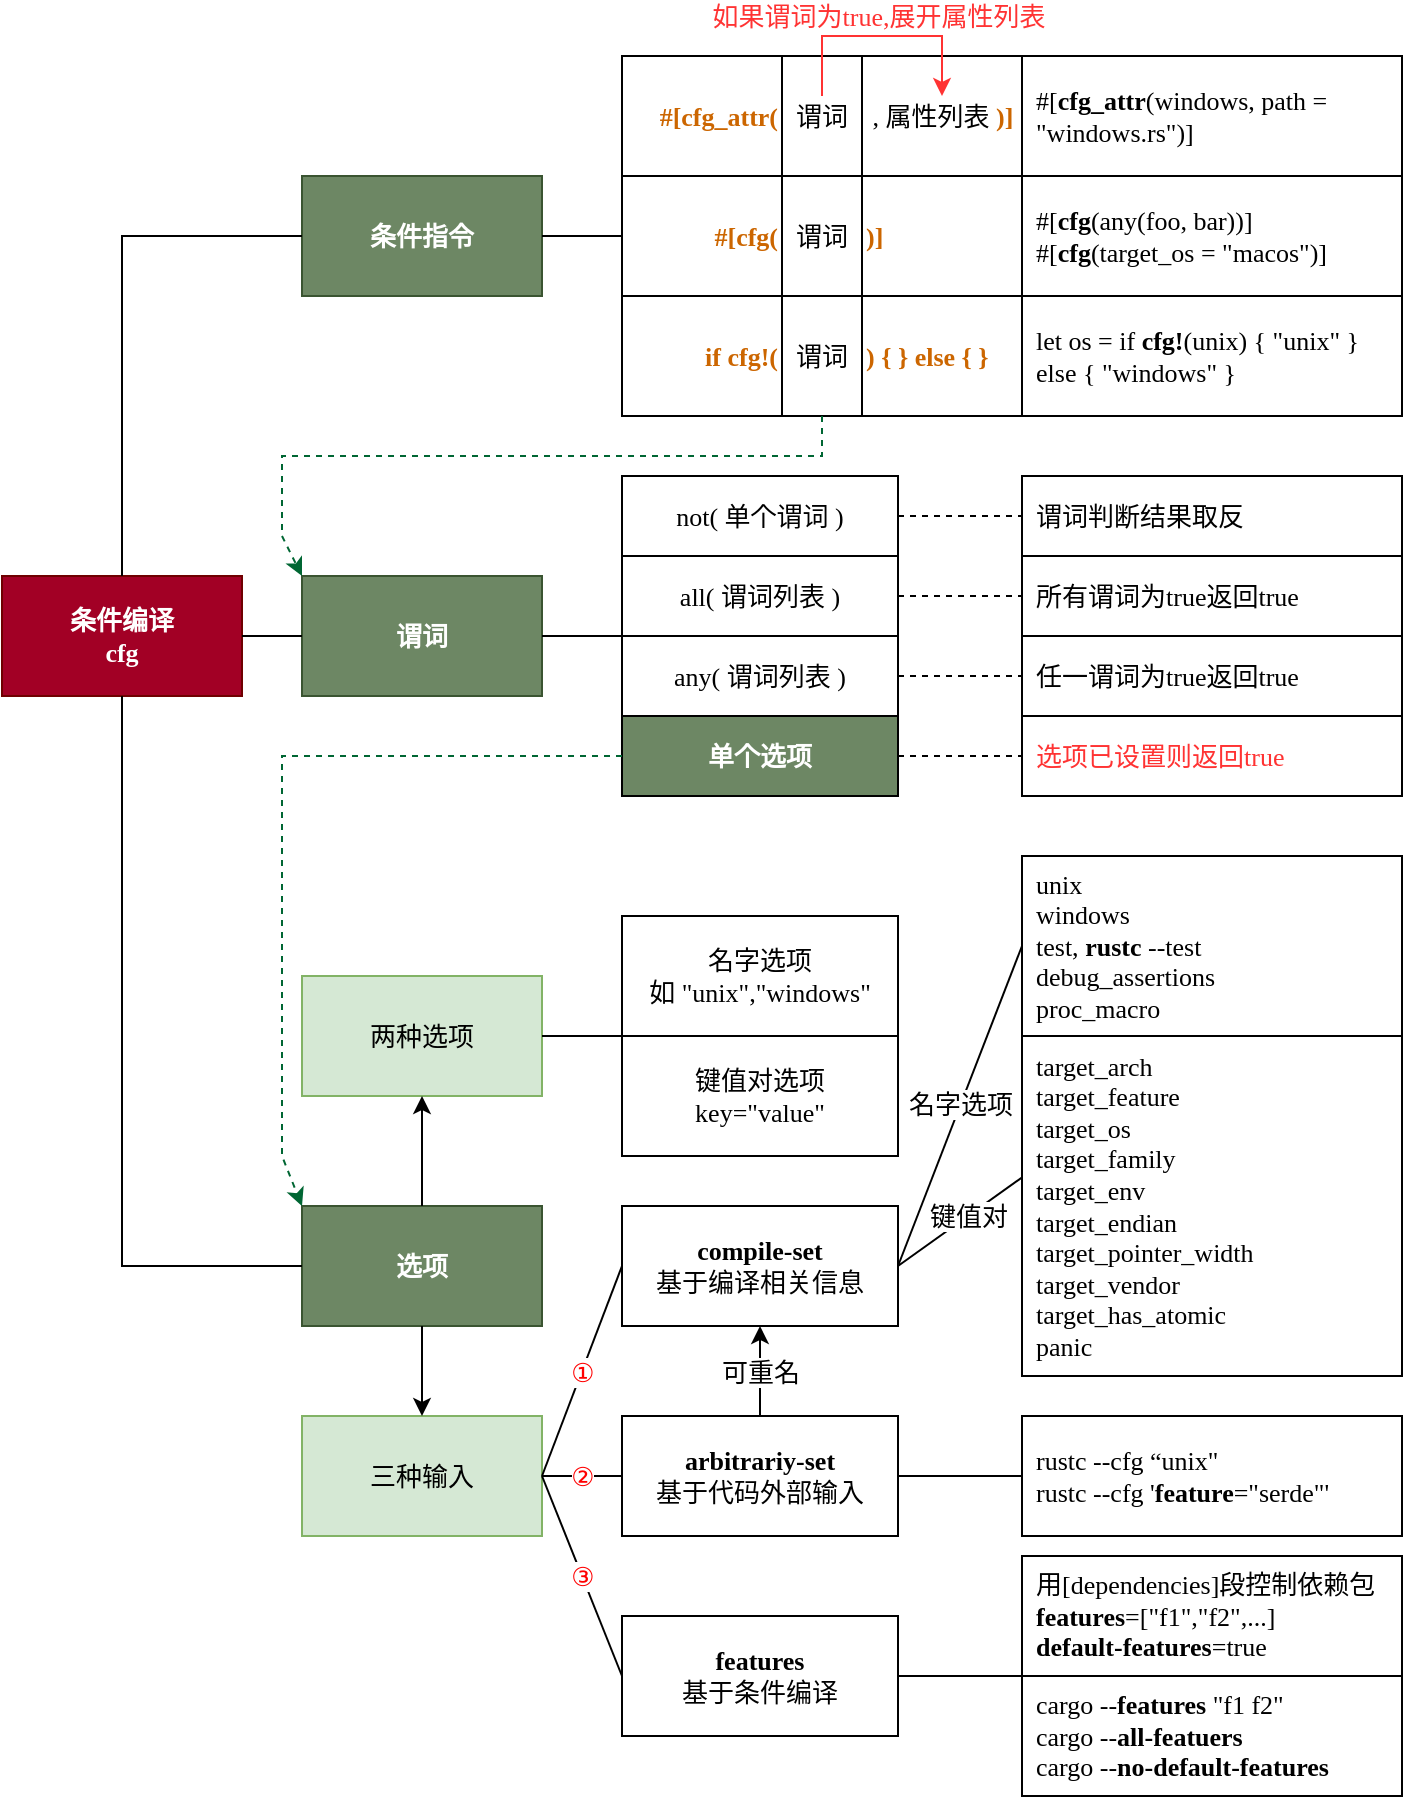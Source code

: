 <mxfile>
    <diagram id="p1BeWOmEWHNKzI2fPt59" name="第 1 页">
        <mxGraphModel dx="1642" dy="2208" grid="1" gridSize="10" guides="1" tooltips="1" connect="1" arrows="1" fold="1" page="1" pageScale="1" pageWidth="827" pageHeight="1169" math="0" shadow="0">
            <root>
                <mxCell id="0"/>
                <mxCell id="1" parent="0"/>
                <mxCell id="2" value="谓词" style="rounded=0;whiteSpace=wrap;html=1;fontSize=13;fillColor=#6d8764;strokeColor=#3A5431;fontColor=#ffffff;fontStyle=1;fontFamily=Comic Sans MS;" parent="1" vertex="1">
                    <mxGeometry x="190" y="170" width="120" height="60" as="geometry"/>
                </mxCell>
                <mxCell id="3" value="单个选项" style="rounded=0;whiteSpace=wrap;html=1;fontSize=13;fontStyle=1;fillColor=#6d8764;fontColor=#ffffff;strokeColor=#000000;fontFamily=Comic Sans MS;" parent="1" vertex="1">
                    <mxGeometry x="350" y="240" width="138" height="40" as="geometry"/>
                </mxCell>
                <mxCell id="6" value="all( 谓词列表 )" style="whiteSpace=wrap;html=1;rounded=0;fontSize=13;strokeColor=#000000;fontFamily=Comic Sans MS;" parent="1" vertex="1">
                    <mxGeometry x="350" y="160" width="138" height="40" as="geometry"/>
                </mxCell>
                <mxCell id="8" value="any( 谓词列表 )" style="whiteSpace=wrap;html=1;rounded=0;fontSize=13;strokeColor=#000000;fontFamily=Comic Sans MS;" parent="1" vertex="1">
                    <mxGeometry x="350" y="200" width="138" height="40" as="geometry"/>
                </mxCell>
                <mxCell id="9" value="not( 单个谓词 )" style="whiteSpace=wrap;html=1;rounded=0;fontSize=13;strokeColor=#000000;fontFamily=Comic Sans MS;" parent="1" vertex="1">
                    <mxGeometry x="350" y="120" width="138" height="40" as="geometry"/>
                </mxCell>
                <mxCell id="10" value="选项" style="rounded=0;whiteSpace=wrap;html=1;fillColor=#6d8764;strokeColor=#3A5431;fontSize=13;fontColor=#ffffff;fontStyle=1;fontFamily=Comic Sans MS;" parent="1" vertex="1">
                    <mxGeometry x="190" y="485" width="120" height="60" as="geometry"/>
                </mxCell>
                <mxCell id="11" value="名字选项&lt;br style=&quot;font-size: 13px;&quot;&gt;如 &quot;unix&quot;,&quot;windows&quot;" style="rounded=0;whiteSpace=wrap;html=1;fontSize=13;fontFamily=Comic Sans MS;" parent="1" vertex="1">
                    <mxGeometry x="350" y="340" width="138" height="60" as="geometry"/>
                </mxCell>
                <mxCell id="20" value="任一谓词为true返回true" style="whiteSpace=wrap;html=1;rounded=0;fontSize=13;strokeColor=#000000;align=left;spacingLeft=5;fontFamily=Comic Sans MS;" parent="1" vertex="1">
                    <mxGeometry x="550" y="200" width="190" height="40" as="geometry"/>
                </mxCell>
                <mxCell id="21" value="所有谓词为true返回true" style="whiteSpace=wrap;html=1;rounded=0;fontSize=13;strokeColor=#000000;align=left;spacingLeft=5;fontFamily=Comic Sans MS;" parent="1" vertex="1">
                    <mxGeometry x="550" y="160" width="190" height="40" as="geometry"/>
                </mxCell>
                <mxCell id="22" value="谓词判断结果取反" style="whiteSpace=wrap;html=1;rounded=0;fontSize=13;strokeColor=#000000;align=left;spacingLeft=5;fontFamily=Comic Sans MS;" parent="1" vertex="1">
                    <mxGeometry x="550" y="120" width="190" height="40" as="geometry"/>
                </mxCell>
                <mxCell id="24" value="&lt;font color=&quot;#ff3333&quot; style=&quot;font-size: 13px;&quot;&gt;选项已设置则返回true&lt;/font&gt;" style="whiteSpace=wrap;html=1;rounded=0;fontSize=13;strokeColor=#000000;align=left;spacingLeft=5;fontFamily=Comic Sans MS;" parent="1" vertex="1">
                    <mxGeometry x="550" y="240" width="190" height="40" as="geometry"/>
                </mxCell>
                <mxCell id="27" value="三种输入" style="rounded=0;whiteSpace=wrap;html=1;fontSize=13;strokeColor=#82b366;fillColor=#d5e8d4;fontFamily=Comic Sans MS;" parent="1" vertex="1">
                    <mxGeometry x="190" y="590" width="120" height="60" as="geometry"/>
                </mxCell>
                <mxCell id="28" value="&lt;b style=&quot;font-size: 13px;&quot;&gt;compile-set&lt;br style=&quot;font-size: 13px;&quot;&gt;&lt;/b&gt;基于编译相关信息" style="rounded=0;whiteSpace=wrap;html=1;fontSize=13;strokeColor=#000000;fontFamily=Comic Sans MS;" parent="1" vertex="1">
                    <mxGeometry x="350" y="485" width="138" height="60" as="geometry"/>
                </mxCell>
                <mxCell id="29" value="&lt;b style=&quot;font-size: 13px;&quot;&gt;arbitrariy-set&lt;br style=&quot;font-size: 13px;&quot;&gt;&lt;/b&gt;基于代码外部输入" style="rounded=0;whiteSpace=wrap;html=1;fontSize=13;strokeColor=#000000;fontFamily=Comic Sans MS;" parent="1" vertex="1">
                    <mxGeometry x="350" y="590" width="138" height="60" as="geometry"/>
                </mxCell>
                <mxCell id="30" value="rustc --cfg “unix&quot;&lt;br style=&quot;font-size: 13px;&quot;&gt;rustc --cfg '&lt;b style=&quot;font-size: 13px;&quot;&gt;feature&lt;/b&gt;=&quot;serde&quot;'" style="rounded=0;whiteSpace=wrap;html=1;align=left;spacingLeft=5;fontSize=13;strokeColor=#000000;fontFamily=Comic Sans MS;" parent="1" vertex="1">
                    <mxGeometry x="550" y="590" width="190" height="60" as="geometry"/>
                </mxCell>
                <mxCell id="33" value="①" style="endArrow=none;html=1;fontColor=#FF0000;exitX=1;exitY=0.5;exitDx=0;exitDy=0;entryX=0;entryY=0.5;entryDx=0;entryDy=0;fontSize=13;strokeColor=#000000;fontFamily=Comic Sans MS;" parent="1" source="27" target="28" edge="1">
                    <mxGeometry width="50" height="50" relative="1" as="geometry">
                        <mxPoint x="308" y="575" as="sourcePoint"/>
                        <mxPoint x="518" y="395" as="targetPoint"/>
                    </mxGeometry>
                </mxCell>
                <mxCell id="34" value="②" style="endArrow=none;html=1;fontColor=#FF0000;exitX=1;exitY=0.5;exitDx=0;exitDy=0;entryX=0;entryY=0.5;entryDx=0;entryDy=0;fontSize=13;strokeColor=#000000;fontFamily=Comic Sans MS;" parent="1" source="27" target="29" edge="1">
                    <mxGeometry width="50" height="50" relative="1" as="geometry">
                        <mxPoint x="318" y="610" as="sourcePoint"/>
                        <mxPoint x="408" y="560" as="targetPoint"/>
                    </mxGeometry>
                </mxCell>
                <mxCell id="36" value="unix&lt;br style=&quot;font-size: 13px;&quot;&gt;windows&lt;br style=&quot;font-size: 13px;&quot;&gt;test, &lt;b&gt;rustc &lt;/b&gt;--test&lt;br style=&quot;font-size: 13px;&quot;&gt;debug_assertions&lt;br style=&quot;font-size: 13px;&quot;&gt;proc_macro" style="rounded=0;whiteSpace=wrap;html=1;align=left;spacingLeft=5;fontSize=13;fontFamily=Comic Sans MS;" parent="1" vertex="1">
                    <mxGeometry x="550" y="310" width="190" height="90" as="geometry"/>
                </mxCell>
                <mxCell id="37" value="名字选项" style="endArrow=none;html=1;fontColor=#000000;entryX=0;entryY=0.5;entryDx=0;entryDy=0;exitX=1;exitY=0.5;exitDx=0;exitDy=0;fontSize=13;strokeColor=#000000;fontFamily=Comic Sans MS;" parent="1" source="28" target="36" edge="1">
                    <mxGeometry x="0.011" width="50" height="50" relative="1" as="geometry">
                        <mxPoint x="438" y="355" as="sourcePoint"/>
                        <mxPoint x="568" y="525" as="targetPoint"/>
                        <mxPoint as="offset"/>
                    </mxGeometry>
                </mxCell>
                <mxCell id="38" value="可重名" style="endArrow=classic;html=1;fontColor=#000000;entryX=0.5;entryY=1;entryDx=0;entryDy=0;exitX=0.5;exitY=0;exitDx=0;exitDy=0;fontSize=13;strokeColor=#000000;fontFamily=Comic Sans MS;" parent="1" source="29" target="28" edge="1">
                    <mxGeometry width="50" height="50" relative="1" as="geometry">
                        <mxPoint x="408" y="445" as="sourcePoint"/>
                        <mxPoint x="458" y="395" as="targetPoint"/>
                    </mxGeometry>
                </mxCell>
                <mxCell id="40" value="&lt;b&gt;features&lt;/b&gt;&lt;br style=&quot;font-size: 13px;&quot;&gt;基于条件编译" style="rounded=0;whiteSpace=wrap;html=1;fontSize=13;fontFamily=Comic Sans MS;" parent="1" vertex="1">
                    <mxGeometry x="350" y="690" width="138" height="60" as="geometry"/>
                </mxCell>
                <mxCell id="41" value="③" style="endArrow=none;html=1;fontColor=#FF0000;entryX=1;entryY=0.5;entryDx=0;entryDy=0;exitX=0;exitY=0.5;exitDx=0;exitDy=0;fontSize=13;strokeColor=#000000;fontFamily=Comic Sans MS;" parent="1" source="40" target="27" edge="1">
                    <mxGeometry width="50" height="50" relative="1" as="geometry">
                        <mxPoint x="468" y="560" as="sourcePoint"/>
                        <mxPoint x="318" y="610" as="targetPoint"/>
                    </mxGeometry>
                </mxCell>
                <mxCell id="44" value="" style="endArrow=none;html=1;fontColor=#FF0000;fontSize=13;strokeColor=#000000;fontFamily=Comic Sans MS;" parent="1" source="29" target="30" edge="1">
                    <mxGeometry width="50" height="50" relative="1" as="geometry">
                        <mxPoint x="488" y="625" as="sourcePoint"/>
                        <mxPoint x="578" y="530.08" as="targetPoint"/>
                    </mxGeometry>
                </mxCell>
                <mxCell id="47" value="用[dependencies]段控制依赖包&lt;br style=&quot;font-size: 13px;&quot;&gt;&lt;b style=&quot;font-size: 13px;&quot;&gt;features&lt;/b&gt;=[&quot;f1&quot;,&quot;f2&quot;,...]&lt;br style=&quot;font-size: 13px;&quot;&gt;&lt;b style=&quot;font-size: 13px;&quot;&gt;default-features&lt;/b&gt;=true" style="rounded=0;whiteSpace=wrap;html=1;align=left;spacingLeft=5;fontSize=13;strokeColor=#000000;fontFamily=Comic Sans MS;" parent="1" vertex="1">
                    <mxGeometry x="550" y="660" width="190" height="60" as="geometry"/>
                </mxCell>
                <mxCell id="48" value="" style="endArrow=none;html=1;fontColor=#FF0000;entryX=1;entryY=0.5;entryDx=0;entryDy=0;exitX=0;exitY=1;exitDx=0;exitDy=0;fontSize=13;strokeColor=#000000;fontFamily=Comic Sans MS;" parent="1" source="47" target="40" edge="1">
                    <mxGeometry width="50" height="50" relative="1" as="geometry">
                        <mxPoint x="438" y="480" as="sourcePoint"/>
                        <mxPoint x="488" y="430" as="targetPoint"/>
                    </mxGeometry>
                </mxCell>
                <mxCell id="52" value="cargo --&lt;b style=&quot;font-size: 13px;&quot;&gt;features &lt;/b&gt;&quot;f1 f2&quot;&lt;br style=&quot;font-size: 13px;&quot;&gt;cargo --&lt;b style=&quot;font-size: 13px;&quot;&gt;all-featuers&lt;/b&gt;&lt;br style=&quot;font-size: 13px;&quot;&gt;cargo --&lt;b style=&quot;font-size: 13px;&quot;&gt;no-default-features&lt;/b&gt;" style="rounded=0;whiteSpace=wrap;html=1;align=left;spacingLeft=5;fontSize=13;strokeColor=#000000;fontFamily=Comic Sans MS;" parent="1" vertex="1">
                    <mxGeometry x="550" y="720" width="190" height="60" as="geometry"/>
                </mxCell>
                <mxCell id="55" value="两种选项" style="rounded=0;whiteSpace=wrap;html=1;fontSize=13;strokeColor=#82b366;fillColor=#d5e8d4;fontFamily=Comic Sans MS;" parent="1" vertex="1">
                    <mxGeometry x="190" y="370" width="120" height="60" as="geometry"/>
                </mxCell>
                <mxCell id="57" value="" style="endArrow=classic;html=1;fontColor=#FF0000;entryX=0.5;entryY=1;entryDx=0;entryDy=0;exitX=0.5;exitY=0;exitDx=0;exitDy=0;fontSize=13;strokeColor=#000000;fontFamily=Comic Sans MS;" parent="1" source="10" target="55" edge="1">
                    <mxGeometry width="50" height="50" relative="1" as="geometry">
                        <mxPoint x="468" y="445" as="sourcePoint"/>
                        <mxPoint x="518" y="395" as="targetPoint"/>
                    </mxGeometry>
                </mxCell>
                <mxCell id="58" value="" style="endArrow=classic;html=1;fontColor=#FF0000;exitX=0.5;exitY=1;exitDx=0;exitDy=0;entryX=0.5;entryY=0;entryDx=0;entryDy=0;fontSize=13;strokeColor=#000000;fontFamily=Comic Sans MS;" parent="1" source="10" target="27" edge="1">
                    <mxGeometry width="50" height="50" relative="1" as="geometry">
                        <mxPoint x="468" y="445" as="sourcePoint"/>
                        <mxPoint x="518" y="395" as="targetPoint"/>
                    </mxGeometry>
                </mxCell>
                <mxCell id="60" value="" style="endArrow=none;dashed=1;html=1;fontColor=#FF0000;exitX=1;exitY=0.5;exitDx=0;exitDy=0;entryX=0;entryY=0.5;entryDx=0;entryDy=0;fontSize=13;strokeColor=#000000;fontFamily=Comic Sans MS;" parent="1" source="3" target="24" edge="1">
                    <mxGeometry width="50" height="50" relative="1" as="geometry">
                        <mxPoint x="518" y="-20" as="sourcePoint"/>
                        <mxPoint x="568" y="-70" as="targetPoint"/>
                    </mxGeometry>
                </mxCell>
                <mxCell id="61" value="" style="endArrow=none;dashed=1;html=1;fontColor=#FF0000;exitX=1;exitY=0.5;exitDx=0;exitDy=0;entryX=0;entryY=0.5;entryDx=0;entryDy=0;fontSize=13;strokeColor=#000000;fontFamily=Comic Sans MS;" parent="1" source="6" target="21" edge="1">
                    <mxGeometry width="50" height="50" relative="1" as="geometry">
                        <mxPoint x="518" y="-20" as="sourcePoint"/>
                        <mxPoint x="568" y="-70" as="targetPoint"/>
                    </mxGeometry>
                </mxCell>
                <mxCell id="62" value="" style="endArrow=none;dashed=1;html=1;fontColor=#FF0000;exitX=1;exitY=0.5;exitDx=0;exitDy=0;entryX=0;entryY=0.5;entryDx=0;entryDy=0;fontSize=13;strokeColor=#000000;fontFamily=Comic Sans MS;" parent="1" source="8" target="20" edge="1">
                    <mxGeometry width="50" height="50" relative="1" as="geometry">
                        <mxPoint x="518" y="-20" as="sourcePoint"/>
                        <mxPoint x="568" y="-70" as="targetPoint"/>
                    </mxGeometry>
                </mxCell>
                <mxCell id="63" value="" style="endArrow=none;dashed=1;html=1;fontColor=#FF0000;exitX=1;exitY=0.5;exitDx=0;exitDy=0;entryX=0;entryY=0.5;entryDx=0;entryDy=0;fontSize=13;strokeColor=#000000;fontFamily=Comic Sans MS;" parent="1" source="9" target="22" edge="1">
                    <mxGeometry width="50" height="50" relative="1" as="geometry">
                        <mxPoint x="518" y="10" as="sourcePoint"/>
                        <mxPoint x="568" y="-40" as="targetPoint"/>
                    </mxGeometry>
                </mxCell>
                <mxCell id="67" value="条件编译&lt;br style=&quot;font-size: 13px;&quot;&gt;cfg" style="rounded=0;whiteSpace=wrap;html=1;fontColor=#ffffff;fontSize=13;fillColor=#a20025;strokeColor=#6F0000;fontStyle=1;fontFamily=Comic Sans MS;" parent="1" vertex="1">
                    <mxGeometry x="40" y="170" width="120" height="60" as="geometry"/>
                </mxCell>
                <mxCell id="69" value="" style="endArrow=none;html=1;strokeColor=#000000;fontColor=#FF0000;exitX=0;exitY=0.5;exitDx=0;exitDy=0;fontSize=13;rounded=0;fontFamily=Comic Sans MS;" parent="1" source="10" target="67" edge="1">
                    <mxGeometry width="50" height="50" relative="1" as="geometry">
                        <mxPoint x="150" y="350" as="sourcePoint"/>
                        <mxPoint x="140" y="540" as="targetPoint"/>
                        <Array as="points">
                            <mxPoint x="100" y="515"/>
                        </Array>
                    </mxGeometry>
                </mxCell>
                <mxCell id="70" value="条件指令" style="rounded=0;whiteSpace=wrap;html=1;fontSize=13;fillColor=#6d8764;strokeColor=#3A5431;fontColor=#ffffff;fontStyle=1;fontFamily=Comic Sans MS;" parent="1" vertex="1">
                    <mxGeometry x="190" y="-30" width="120" height="60" as="geometry"/>
                </mxCell>
                <mxCell id="72" value="" style="endArrow=none;html=1;strokeColor=#000000;fontColor=#FF0000;exitX=0;exitY=0.5;exitDx=0;exitDy=0;fontSize=13;rounded=0;entryX=0.5;entryY=0;entryDx=0;entryDy=0;fontFamily=Comic Sans MS;" parent="1" source="70" target="67" edge="1">
                    <mxGeometry width="50" height="50" relative="1" as="geometry">
                        <mxPoint x="390" y="710" as="sourcePoint"/>
                        <mxPoint x="100" y="520" as="targetPoint"/>
                        <Array as="points">
                            <mxPoint x="100"/>
                        </Array>
                    </mxGeometry>
                </mxCell>
                <mxCell id="73" value="&lt;font color=&quot;#cc6600&quot; style=&quot;font-size: 13px;&quot;&gt;&lt;b style=&quot;font-size: 13px;&quot;&gt;#[cfg(&lt;/b&gt;&lt;/font&gt;" style="rounded=0;whiteSpace=wrap;html=1;fontColor=#000000;fontSize=13;strokeColor=#000000;align=right;fontFamily=Comic Sans MS;" parent="1" vertex="1">
                    <mxGeometry x="350" y="-30" width="80" height="60" as="geometry"/>
                </mxCell>
                <mxCell id="74" value="键值对" style="endArrow=none;html=1;strokeColor=#000000;fontColor=#000000;entryX=0;entryY=0.5;entryDx=0;entryDy=0;exitX=1;exitY=0.5;exitDx=0;exitDy=0;fontSize=13;fontFamily=Comic Sans MS;" parent="1" source="28" edge="1">
                    <mxGeometry width="50" height="50" relative="1" as="geometry">
                        <mxPoint x="318" y="465" as="sourcePoint"/>
                        <mxPoint x="558" y="465" as="targetPoint"/>
                    </mxGeometry>
                </mxCell>
                <mxCell id="75" value="&lt;font color=&quot;#cc6600&quot; style=&quot;font-size: 13px;&quot;&gt;&lt;b style=&quot;font-size: 13px;&quot;&gt;#[cfg_attr(&lt;/b&gt;&lt;/font&gt;" style="rounded=0;whiteSpace=wrap;html=1;fontColor=#000000;fontSize=13;strokeColor=#000000;align=right;fontFamily=Comic Sans MS;" parent="1" vertex="1">
                    <mxGeometry x="350" y="-90" width="80" height="60" as="geometry"/>
                </mxCell>
                <mxCell id="82" value="谓词" style="rounded=0;whiteSpace=wrap;html=1;fontColor=#000000;fontSize=13;strokeColor=#000000;fontFamily=Comic Sans MS;" parent="1" vertex="1">
                    <mxGeometry x="430" y="-90" width="40" height="60" as="geometry"/>
                </mxCell>
                <mxCell id="83" value="&amp;nbsp;, 属性列表 &lt;font color=&quot;#cc6600&quot; style=&quot;font-size: 13px;&quot;&gt;&lt;b style=&quot;font-size: 13px;&quot;&gt;)]&lt;/b&gt;&lt;/font&gt;" style="rounded=0;whiteSpace=wrap;html=1;fontColor=#000000;fontSize=13;strokeColor=#000000;align=left;fontFamily=Comic Sans MS;" parent="1" vertex="1">
                    <mxGeometry x="470" y="-90" width="80" height="60" as="geometry"/>
                </mxCell>
                <mxCell id="84" value="&lt;font color=&quot;#ff3333&quot; style=&quot;font-size: 13px;&quot;&gt;如果谓词为true,展开属性列表&lt;/font&gt;" style="endArrow=classic;html=1;rounded=0;strokeColor=#FF3333;fontSize=13;fontColor=#CC6600;entryX=0.5;entryY=0.333;entryDx=0;entryDy=0;entryPerimeter=0;fontFamily=Comic Sans MS;" parent="1" target="83" edge="1">
                    <mxGeometry x="-0.04" y="10" width="50" height="50" relative="1" as="geometry">
                        <mxPoint x="450" y="-70" as="sourcePoint"/>
                        <mxPoint x="404" y="-290" as="targetPoint"/>
                        <Array as="points">
                            <mxPoint x="450" y="-100"/>
                            <mxPoint x="510" y="-100"/>
                        </Array>
                        <mxPoint as="offset"/>
                    </mxGeometry>
                </mxCell>
                <mxCell id="90" value="谓词" style="rounded=0;whiteSpace=wrap;html=1;fontColor=#000000;fontSize=13;strokeColor=#000000;fontFamily=Comic Sans MS;" parent="1" vertex="1">
                    <mxGeometry x="430" y="-30" width="40" height="60" as="geometry"/>
                </mxCell>
                <mxCell id="91" value="&lt;font color=&quot;#cc6600&quot; style=&quot;font-size: 13px;&quot;&gt;&lt;b style=&quot;font-size: 13px;&quot;&gt;)]&lt;/b&gt;&lt;/font&gt;" style="rounded=0;whiteSpace=wrap;html=1;fontColor=#000000;fontSize=13;strokeColor=#000000;align=left;fontFamily=Comic Sans MS;" parent="1" vertex="1">
                    <mxGeometry x="470" y="-30" width="80" height="60" as="geometry"/>
                </mxCell>
                <mxCell id="92" value="&lt;font color=&quot;#cc6600&quot; style=&quot;font-size: 13px;&quot;&gt;&lt;b style=&quot;font-size: 13px;&quot;&gt;if cfg!(&lt;/b&gt;&lt;/font&gt;" style="rounded=0;whiteSpace=wrap;html=1;fontColor=#000000;fontSize=13;strokeColor=#000000;align=right;fontFamily=Comic Sans MS;" parent="1" vertex="1">
                    <mxGeometry x="350" y="30" width="80" height="60" as="geometry"/>
                </mxCell>
                <mxCell id="93" value="谓词" style="rounded=0;whiteSpace=wrap;html=1;fontColor=#000000;fontSize=13;strokeColor=#000000;fontFamily=Comic Sans MS;" parent="1" vertex="1">
                    <mxGeometry x="430" y="30" width="40" height="60" as="geometry"/>
                </mxCell>
                <mxCell id="94" value="&lt;font color=&quot;#cc6600&quot; style=&quot;font-size: 13px;&quot;&gt;&lt;b style=&quot;font-size: 13px;&quot;&gt;) { } else { }&lt;/b&gt;&lt;/font&gt;" style="rounded=0;whiteSpace=wrap;html=1;fontColor=#000000;fontSize=13;strokeColor=#000000;align=left;fontFamily=Comic Sans MS;" parent="1" vertex="1">
                    <mxGeometry x="470" y="30" width="80" height="60" as="geometry"/>
                </mxCell>
                <mxCell id="95" value="键值对选项&lt;br style=&quot;font-size: 13px;&quot;&gt;key=&quot;value&quot;" style="rounded=0;whiteSpace=wrap;html=1;fontSize=13;fontFamily=Comic Sans MS;" parent="1" vertex="1">
                    <mxGeometry x="350" y="400" width="138" height="60" as="geometry"/>
                </mxCell>
                <mxCell id="96" value="target_arch&lt;br style=&quot;font-size: 13px;&quot;&gt;target_feature&lt;br style=&quot;font-size: 13px;&quot;&gt;target_os&lt;br style=&quot;font-size: 13px;&quot;&gt;target_family&lt;br style=&quot;font-size: 13px;&quot;&gt;target_env&lt;br style=&quot;font-size: 13px;&quot;&gt;target_endian&lt;br style=&quot;font-size: 13px;&quot;&gt;target_pointer_width&lt;br style=&quot;font-size: 13px;&quot;&gt;target_vendor&lt;br style=&quot;font-size: 13px;&quot;&gt;target_has_atomic&lt;br style=&quot;font-size: 13px;&quot;&gt;panic" style="rounded=0;whiteSpace=wrap;html=1;align=left;spacingLeft=5;fontSize=13;fontFamily=Comic Sans MS;" parent="1" vertex="1">
                    <mxGeometry x="550" y="400" width="190" height="170" as="geometry"/>
                </mxCell>
                <mxCell id="98" value="" style="endArrow=none;html=1;rounded=0;strokeColor=#000000;fontSize=13;fontColor=#006633;exitX=1;exitY=0.5;exitDx=0;exitDy=0;entryX=0;entryY=0.5;entryDx=0;entryDy=0;fontFamily=Comic Sans MS;" parent="1" source="70" target="73" edge="1">
                    <mxGeometry width="50" height="50" relative="1" as="geometry">
                        <mxPoint x="390" y="-170" as="sourcePoint"/>
                        <mxPoint x="440" y="-220" as="targetPoint"/>
                    </mxGeometry>
                </mxCell>
                <mxCell id="100" value="#[&lt;b style=&quot;font-size: 13px;&quot;&gt;cfg_attr&lt;/b&gt;(windows, path = &quot;windows.rs&quot;)]" style="rounded=0;whiteSpace=wrap;html=1;strokeColor=#000000;fontSize=13;fontColor=#000000;align=left;spacingLeft=5;fontFamily=Comic Sans MS;" parent="1" vertex="1">
                    <mxGeometry x="550" y="-90" width="190" height="60" as="geometry"/>
                </mxCell>
                <mxCell id="102" value="&lt;div style=&quot;font-size: 13px;&quot;&gt;#[&lt;b style=&quot;font-size: 13px;&quot;&gt;cfg&lt;/b&gt;(any(foo, bar))]&lt;/div&gt;&lt;div style=&quot;font-size: 13px;&quot;&gt;#[&lt;b style=&quot;font-size: 13px;&quot;&gt;cfg&lt;/b&gt;(target_os = &quot;macos&quot;)]&lt;/div&gt;" style="rounded=0;whiteSpace=wrap;html=1;strokeColor=#000000;fontSize=13;fontColor=#000000;align=left;spacingLeft=5;fontFamily=Comic Sans MS;" parent="1" vertex="1">
                    <mxGeometry x="550" y="-30" width="190" height="60" as="geometry"/>
                </mxCell>
                <mxCell id="103" value="let os = if &lt;b style=&quot;font-size: 13px;&quot;&gt;cfg!&lt;/b&gt;(unix) { &quot;unix&quot; } &lt;br style=&quot;font-size: 13px;&quot;&gt;else { &quot;windows&quot; }" style="rounded=0;whiteSpace=wrap;html=1;strokeColor=#000000;fontSize=13;fontColor=#000000;align=left;spacingLeft=5;fontFamily=Comic Sans MS;" parent="1" vertex="1">
                    <mxGeometry x="550" y="30" width="190" height="60" as="geometry"/>
                </mxCell>
                <mxCell id="104" value="" style="endArrow=none;html=1;exitX=1;exitY=0.5;exitDx=0;exitDy=0;entryX=0;entryY=0;entryDx=0;entryDy=0;fontSize=13;fontFamily=Comic Sans MS;" parent="1" source="2" target="8" edge="1">
                    <mxGeometry width="50" height="50" relative="1" as="geometry">
                        <mxPoint x="550" y="660" as="sourcePoint"/>
                        <mxPoint x="600" y="610" as="targetPoint"/>
                    </mxGeometry>
                </mxCell>
                <mxCell id="105" value="" style="endArrow=none;html=1;exitX=1;exitY=0.5;exitDx=0;exitDy=0;entryX=0;entryY=1;entryDx=0;entryDy=0;fontSize=13;fontFamily=Comic Sans MS;" parent="1" source="55" target="11" edge="1">
                    <mxGeometry width="50" height="50" relative="1" as="geometry">
                        <mxPoint x="550" y="685" as="sourcePoint"/>
                        <mxPoint x="600" y="635" as="targetPoint"/>
                    </mxGeometry>
                </mxCell>
                <mxCell id="109" value="" style="endArrow=classic;html=1;dashed=1;strokeColor=#006633;fontColor=#FF3333;exitX=0;exitY=0.5;exitDx=0;exitDy=0;entryX=0;entryY=0;entryDx=0;entryDy=0;rounded=0;fontSize=13;fontFamily=Comic Sans MS;" parent="1" source="3" target="10" edge="1">
                    <mxGeometry width="50" height="50" relative="1" as="geometry">
                        <mxPoint x="550" y="660" as="sourcePoint"/>
                        <mxPoint x="600" y="610" as="targetPoint"/>
                        <Array as="points">
                            <mxPoint x="180" y="260"/>
                            <mxPoint x="180" y="460"/>
                        </Array>
                    </mxGeometry>
                </mxCell>
                <mxCell id="110" value="" style="endArrow=none;html=1;rounded=0;strokeColor=#000000;fontColor=#FF3333;exitX=1;exitY=0.5;exitDx=0;exitDy=0;entryX=0;entryY=0.5;entryDx=0;entryDy=0;fontSize=13;fontFamily=Comic Sans MS;" parent="1" source="67" target="2" edge="1">
                    <mxGeometry width="50" height="50" relative="1" as="geometry">
                        <mxPoint x="550" y="310" as="sourcePoint"/>
                        <mxPoint x="600" y="260" as="targetPoint"/>
                    </mxGeometry>
                </mxCell>
                <mxCell id="113" value="" style="endArrow=classic;html=1;rounded=0;strokeColor=#006633;fontFamily=Comic Sans MS;fontSize=13;fontColor=#000000;exitX=0.5;exitY=1;exitDx=0;exitDy=0;dashed=1;entryX=0;entryY=0;entryDx=0;entryDy=0;" parent="1" source="93" target="2" edge="1">
                    <mxGeometry width="50" height="50" relative="1" as="geometry">
                        <mxPoint x="550" y="320" as="sourcePoint"/>
                        <mxPoint x="250" y="170" as="targetPoint"/>
                        <Array as="points">
                            <mxPoint x="450" y="110"/>
                            <mxPoint x="180" y="110"/>
                            <mxPoint x="180" y="150"/>
                        </Array>
                    </mxGeometry>
                </mxCell>
            </root>
        </mxGraphModel>
    </diagram>
</mxfile>